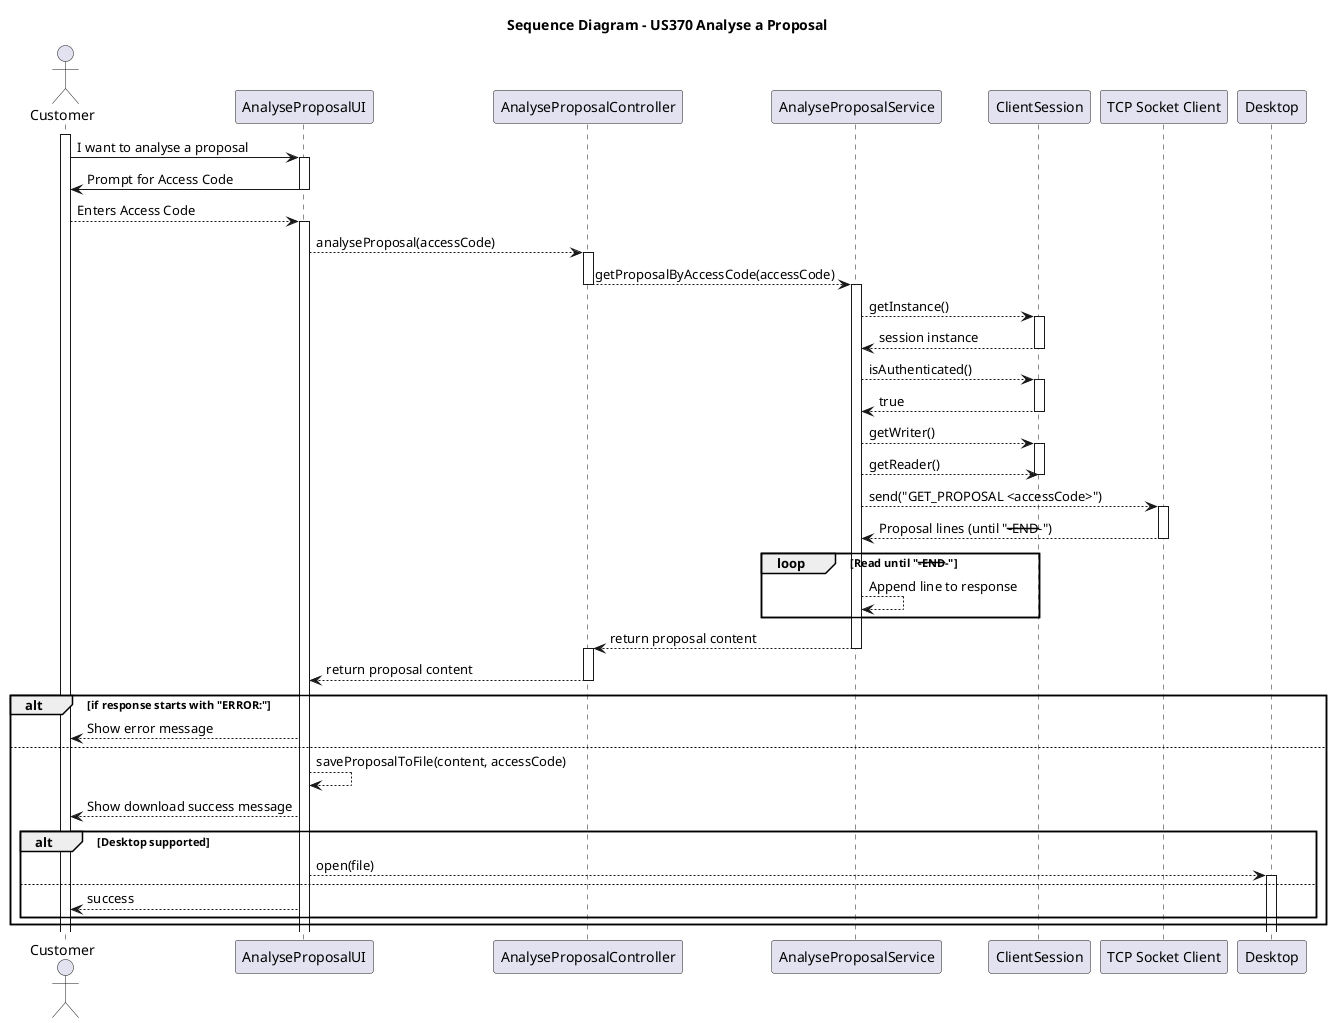 @startuml
title Sequence Diagram - US370 Analyse a Proposal

actor Customer
participant AnalyseProposalUI as ui
participant AnalyseProposalController as controller
participant AnalyseProposalService  as service
participant ClientSession as session
participant "TCP Socket Client" as TCP
activate Customer

Customer -> ui : I want to analyse a proposal
activate ui
ui -> Customer : Prompt for Access Code
deactivate ui
Customer --> ui : Enters Access Code
activate ui

ui --> controller : analyseProposal(accessCode)
activate controller
controller --> service : getProposalByAccessCode(accessCode)
deactivate controller
activate service
service --> session : getInstance()
activate session
session --> service : session instance
deactivate session

service --> session : isAuthenticated()
activate session
session --> service : true
deactivate session

service --> session : getWriter()
activate session
service --> session : getReader()
deactivate session

service --> TCP : send("GET_PROPOSAL <accessCode>")
activate TCP
TCP --> service : Proposal lines (until "---END---")
deactivate TCP
loop Read until "---END---"
service --> service : Append line to response
end

service --> controller : return proposal content
deactivate service
activate controller
controller --> ui : return proposal content
deactivate controller

alt if response starts with "ERROR:"
ui --> Customer : Show error message

else
ui --> ui : saveProposalToFile(content, accessCode)
ui --> Customer : Show download success message

alt Desktop supported
ui --> Desktop : open(file)
activate Desktop
else
ui --> Customer : success
end


end
@enduml
